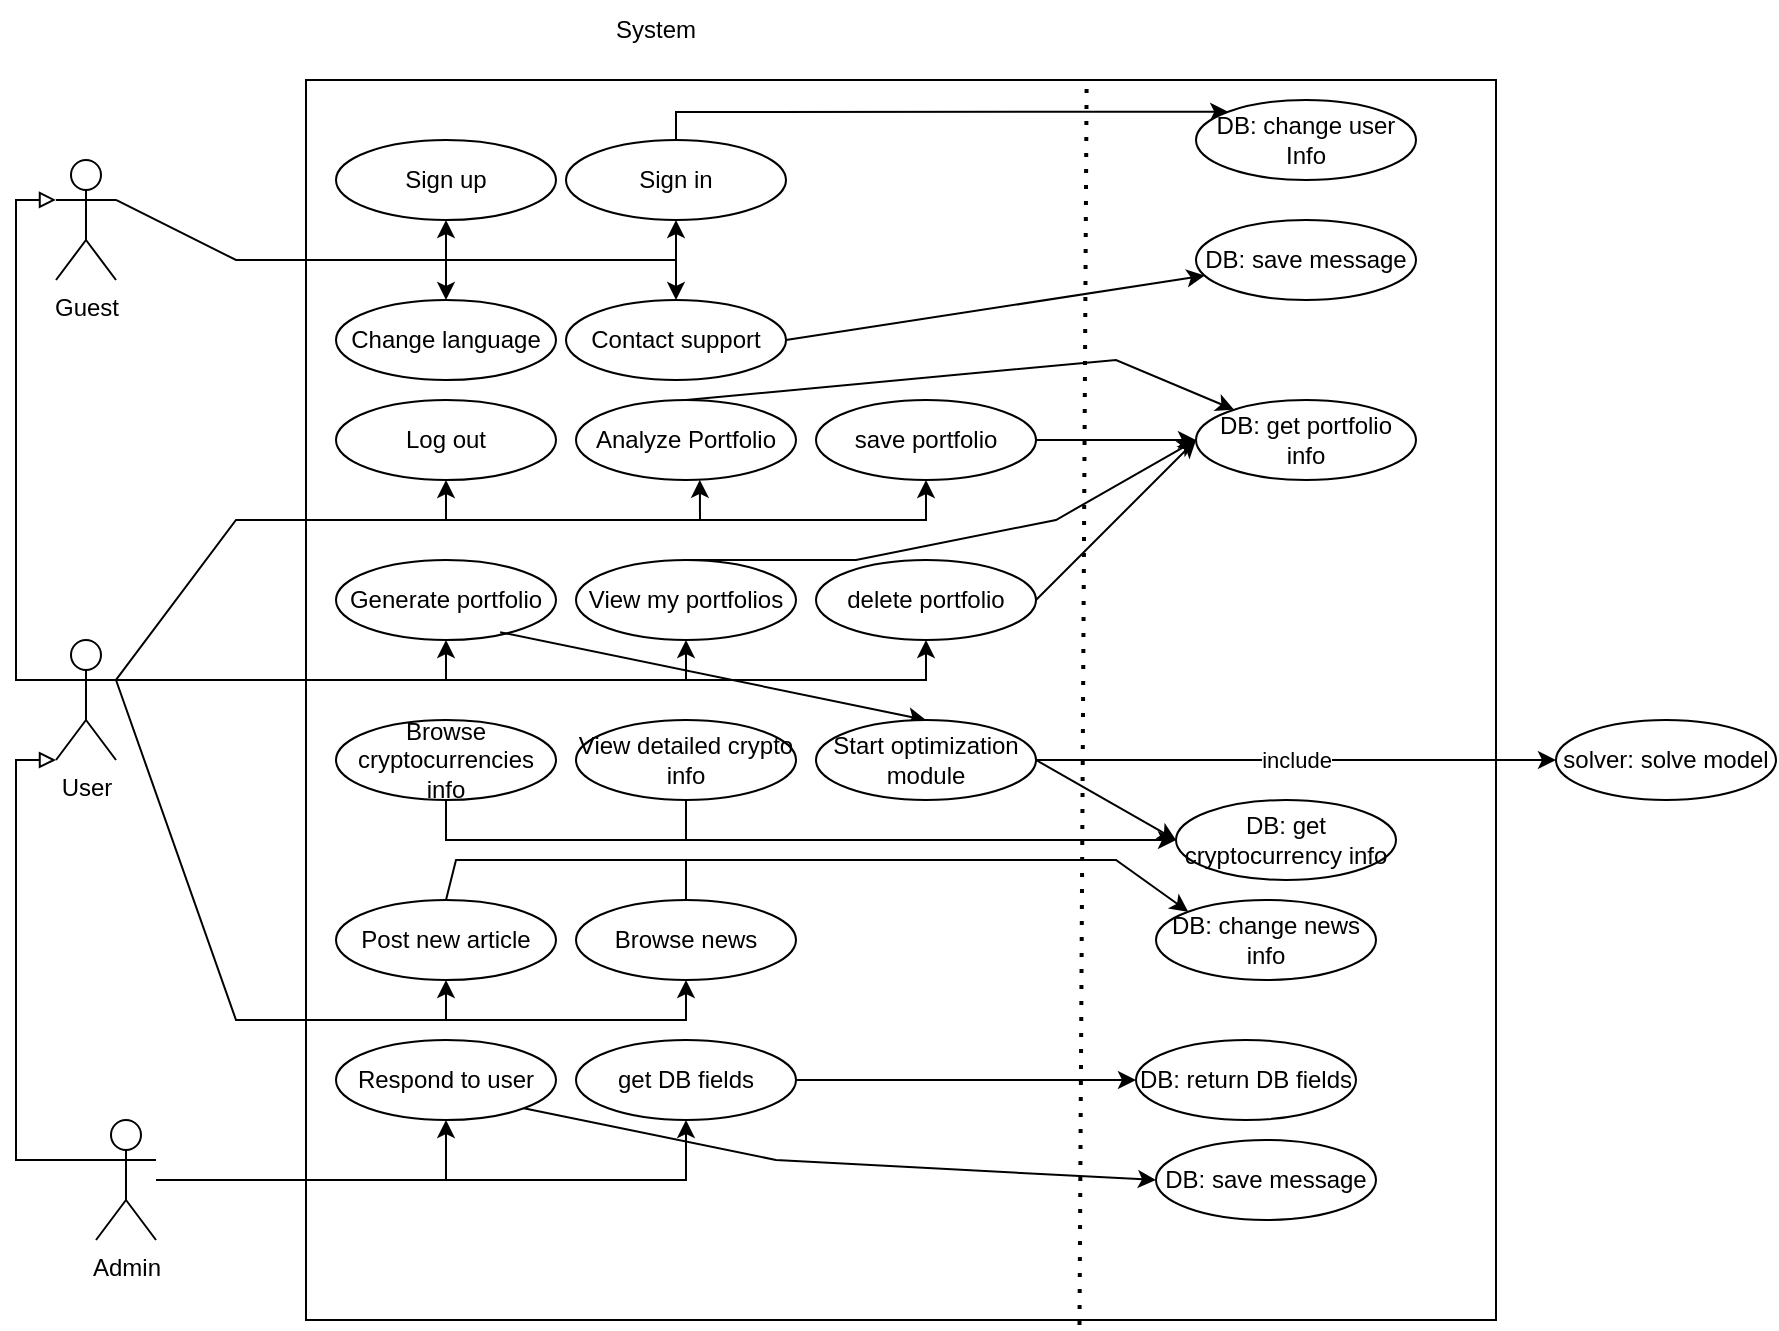 <mxfile version="28.2.5">
  <diagram name="Страница — 1" id="OvYeKo3pjxLDjuqyDmn3">
    <mxGraphModel dx="1281" dy="1739" grid="1" gridSize="10" guides="1" tooltips="1" connect="1" arrows="1" fold="1" page="1" pageScale="1" pageWidth="827" pageHeight="1169" math="0" shadow="0">
      <root>
        <mxCell id="0" />
        <mxCell id="1" parent="0" />
        <mxCell id="TBWsr7BE5B2xq9L9UYvO-1" value="Guest" style="shape=umlActor;verticalLabelPosition=bottom;verticalAlign=top;html=1;outlineConnect=0;" parent="1" vertex="1">
          <mxGeometry x="30" y="60" width="30" height="60" as="geometry" />
        </mxCell>
        <mxCell id="TBWsr7BE5B2xq9L9UYvO-4" value="User" style="shape=umlActor;verticalLabelPosition=bottom;verticalAlign=top;html=1;outlineConnect=0;" parent="1" vertex="1">
          <mxGeometry x="30" y="300" width="30" height="60" as="geometry" />
        </mxCell>
        <mxCell id="TBWsr7BE5B2xq9L9UYvO-5" value="" style="rounded=0;whiteSpace=wrap;html=1;" parent="1" vertex="1">
          <mxGeometry x="155" y="20" width="595" height="620" as="geometry" />
        </mxCell>
        <mxCell id="TBWsr7BE5B2xq9L9UYvO-7" value="Admin" style="shape=umlActor;verticalLabelPosition=bottom;verticalAlign=top;html=1;outlineConnect=0;" parent="1" vertex="1">
          <mxGeometry x="50" y="540" width="30" height="60" as="geometry" />
        </mxCell>
        <mxCell id="TBWsr7BE5B2xq9L9UYvO-8" value="System" style="text;html=1;align=center;verticalAlign=middle;whiteSpace=wrap;rounded=0;" parent="1" vertex="1">
          <mxGeometry x="300" y="-20" width="60" height="30" as="geometry" />
        </mxCell>
        <mxCell id="TBWsr7BE5B2xq9L9UYvO-9" value="Sign up" style="ellipse;whiteSpace=wrap;html=1;" parent="1" vertex="1">
          <mxGeometry x="170" y="50" width="110" height="40" as="geometry" />
        </mxCell>
        <mxCell id="TBWsr7BE5B2xq9L9UYvO-10" value="Change language" style="ellipse;whiteSpace=wrap;html=1;" parent="1" vertex="1">
          <mxGeometry x="170" y="130" width="110" height="40" as="geometry" />
        </mxCell>
        <mxCell id="TBWsr7BE5B2xq9L9UYvO-12" value="Sign in" style="ellipse;whiteSpace=wrap;html=1;" parent="1" vertex="1">
          <mxGeometry x="285" y="50" width="110" height="40" as="geometry" />
        </mxCell>
        <mxCell id="TBWsr7BE5B2xq9L9UYvO-15" style="edgeStyle=orthogonalEdgeStyle;rounded=0;orthogonalLoop=1;jettySize=auto;html=1;exitX=0;exitY=0.333;exitDx=0;exitDy=0;exitPerimeter=0;entryX=0;entryY=0.333;entryDx=0;entryDy=0;entryPerimeter=0;endArrow=block;endFill=0;" parent="1" source="TBWsr7BE5B2xq9L9UYvO-4" target="TBWsr7BE5B2xq9L9UYvO-1" edge="1">
          <mxGeometry relative="1" as="geometry" />
        </mxCell>
        <mxCell id="TBWsr7BE5B2xq9L9UYvO-18" value="Contact support" style="ellipse;whiteSpace=wrap;html=1;" parent="1" vertex="1">
          <mxGeometry x="285" y="130" width="110" height="40" as="geometry" />
        </mxCell>
        <mxCell id="TBWsr7BE5B2xq9L9UYvO-19" value="" style="endArrow=classic;html=1;rounded=0;exitX=1;exitY=0.333;exitDx=0;exitDy=0;exitPerimeter=0;entryX=0.5;entryY=1;entryDx=0;entryDy=0;" parent="1" source="TBWsr7BE5B2xq9L9UYvO-1" target="TBWsr7BE5B2xq9L9UYvO-12" edge="1">
          <mxGeometry width="50" height="50" relative="1" as="geometry">
            <mxPoint x="330" y="220" as="sourcePoint" />
            <mxPoint x="380" y="170" as="targetPoint" />
            <Array as="points">
              <mxPoint x="120" y="110" />
              <mxPoint x="340" y="110" />
            </Array>
          </mxGeometry>
        </mxCell>
        <mxCell id="TBWsr7BE5B2xq9L9UYvO-20" value="" style="endArrow=classic;html=1;rounded=0;" parent="1" target="TBWsr7BE5B2xq9L9UYvO-18" edge="1">
          <mxGeometry width="50" height="50" relative="1" as="geometry">
            <mxPoint x="340" y="110" as="sourcePoint" />
            <mxPoint x="380" y="170" as="targetPoint" />
          </mxGeometry>
        </mxCell>
        <mxCell id="TBWsr7BE5B2xq9L9UYvO-21" value="" style="endArrow=classic;html=1;rounded=0;entryX=0.5;entryY=0;entryDx=0;entryDy=0;" parent="1" target="TBWsr7BE5B2xq9L9UYvO-10" edge="1">
          <mxGeometry width="50" height="50" relative="1" as="geometry">
            <mxPoint x="225" y="110" as="sourcePoint" />
            <mxPoint x="380" y="170" as="targetPoint" />
          </mxGeometry>
        </mxCell>
        <mxCell id="TBWsr7BE5B2xq9L9UYvO-22" value="" style="endArrow=classic;html=1;rounded=0;entryX=0.5;entryY=1;entryDx=0;entryDy=0;" parent="1" target="TBWsr7BE5B2xq9L9UYvO-9" edge="1">
          <mxGeometry width="50" height="50" relative="1" as="geometry">
            <mxPoint x="225" y="110" as="sourcePoint" />
            <mxPoint x="380" y="170" as="targetPoint" />
          </mxGeometry>
        </mxCell>
        <mxCell id="TBWsr7BE5B2xq9L9UYvO-23" value="" style="endArrow=classic;html=1;rounded=0;exitX=0.5;exitY=0;exitDx=0;exitDy=0;entryX=0;entryY=0;entryDx=0;entryDy=0;" parent="1" source="TBWsr7BE5B2xq9L9UYvO-12" target="TBWsr7BE5B2xq9L9UYvO-25" edge="1">
          <mxGeometry width="50" height="50" relative="1" as="geometry">
            <mxPoint x="330" y="220" as="sourcePoint" />
            <mxPoint x="600" y="30" as="targetPoint" />
            <Array as="points">
              <mxPoint x="340" y="36" />
            </Array>
          </mxGeometry>
        </mxCell>
        <mxCell id="TBWsr7BE5B2xq9L9UYvO-25" value="DB: change user Info" style="ellipse;whiteSpace=wrap;html=1;" parent="1" vertex="1">
          <mxGeometry x="600" y="30" width="110" height="40" as="geometry" />
        </mxCell>
        <mxCell id="TBWsr7BE5B2xq9L9UYvO-27" value="" style="endArrow=classic;html=1;rounded=0;exitX=1;exitY=0.5;exitDx=0;exitDy=0;" parent="1" source="TBWsr7BE5B2xq9L9UYvO-18" target="TBWsr7BE5B2xq9L9UYvO-28" edge="1">
          <mxGeometry x="-0.001" width="50" height="50" relative="1" as="geometry">
            <mxPoint x="380" y="200" as="sourcePoint" />
            <mxPoint x="600" y="150" as="targetPoint" />
            <mxPoint as="offset" />
          </mxGeometry>
        </mxCell>
        <mxCell id="TBWsr7BE5B2xq9L9UYvO-28" value="DB: save message" style="ellipse;whiteSpace=wrap;html=1;" parent="1" vertex="1">
          <mxGeometry x="600" y="90" width="110" height="40" as="geometry" />
        </mxCell>
        <mxCell id="TBWsr7BE5B2xq9L9UYvO-29" value="Log out" style="ellipse;whiteSpace=wrap;html=1;" parent="1" vertex="1">
          <mxGeometry x="170" y="180" width="110" height="40" as="geometry" />
        </mxCell>
        <mxCell id="TBWsr7BE5B2xq9L9UYvO-32" value="Generate portfolio" style="ellipse;whiteSpace=wrap;html=1;" parent="1" vertex="1">
          <mxGeometry x="170" y="260" width="110" height="40" as="geometry" />
        </mxCell>
        <mxCell id="TBWsr7BE5B2xq9L9UYvO-33" value="Analyze Portfolio" style="ellipse;whiteSpace=wrap;html=1;" parent="1" vertex="1">
          <mxGeometry x="290" y="180" width="110" height="40" as="geometry" />
        </mxCell>
        <mxCell id="TBWsr7BE5B2xq9L9UYvO-34" value="save portfolio" style="ellipse;whiteSpace=wrap;html=1;" parent="1" vertex="1">
          <mxGeometry x="410" y="180" width="110" height="40" as="geometry" />
        </mxCell>
        <mxCell id="TBWsr7BE5B2xq9L9UYvO-35" value="delete portfolio" style="ellipse;whiteSpace=wrap;html=1;" parent="1" vertex="1">
          <mxGeometry x="410" y="260" width="110" height="40" as="geometry" />
        </mxCell>
        <mxCell id="TBWsr7BE5B2xq9L9UYvO-36" value="" style="endArrow=classic;html=1;rounded=0;exitX=1;exitY=0.5;exitDx=0;exitDy=0;" parent="1" source="TBWsr7BE5B2xq9L9UYvO-34" edge="1">
          <mxGeometry width="50" height="50" relative="1" as="geometry">
            <mxPoint x="500" y="180" as="sourcePoint" />
            <mxPoint x="600" y="200" as="targetPoint" />
          </mxGeometry>
        </mxCell>
        <mxCell id="TBWsr7BE5B2xq9L9UYvO-37" value="" style="endArrow=classic;html=1;rounded=0;exitX=1;exitY=0.5;exitDx=0;exitDy=0;" parent="1" source="TBWsr7BE5B2xq9L9UYvO-35" edge="1">
          <mxGeometry width="50" height="50" relative="1" as="geometry">
            <mxPoint x="500" y="180" as="sourcePoint" />
            <mxPoint x="600" y="200" as="targetPoint" />
          </mxGeometry>
        </mxCell>
        <mxCell id="TBWsr7BE5B2xq9L9UYvO-38" value="DB: get portfolio info" style="ellipse;whiteSpace=wrap;html=1;" parent="1" vertex="1">
          <mxGeometry x="600" y="180" width="110" height="40" as="geometry" />
        </mxCell>
        <mxCell id="TBWsr7BE5B2xq9L9UYvO-39" value="View my portfolios" style="ellipse;whiteSpace=wrap;html=1;" parent="1" vertex="1">
          <mxGeometry x="290" y="260" width="110" height="40" as="geometry" />
        </mxCell>
        <mxCell id="TBWsr7BE5B2xq9L9UYvO-40" value="" style="endArrow=classic;html=1;rounded=0;exitX=0.5;exitY=0;exitDx=0;exitDy=0;entryX=0;entryY=0.5;entryDx=0;entryDy=0;" parent="1" source="TBWsr7BE5B2xq9L9UYvO-39" target="TBWsr7BE5B2xq9L9UYvO-38" edge="1">
          <mxGeometry width="50" height="50" relative="1" as="geometry">
            <mxPoint x="330" y="300" as="sourcePoint" />
            <mxPoint x="380" y="250" as="targetPoint" />
            <Array as="points">
              <mxPoint x="430" y="260" />
              <mxPoint x="530" y="240" />
            </Array>
          </mxGeometry>
        </mxCell>
        <mxCell id="TBWsr7BE5B2xq9L9UYvO-41" value="" style="endArrow=classic;html=1;rounded=0;exitX=1;exitY=0.333;exitDx=0;exitDy=0;exitPerimeter=0;entryX=0.5;entryY=1;entryDx=0;entryDy=0;" parent="1" source="TBWsr7BE5B2xq9L9UYvO-4" target="TBWsr7BE5B2xq9L9UYvO-34" edge="1">
          <mxGeometry width="50" height="50" relative="1" as="geometry">
            <mxPoint x="330" y="300" as="sourcePoint" />
            <mxPoint x="380" y="250" as="targetPoint" />
            <Array as="points">
              <mxPoint x="120" y="240" />
              <mxPoint x="465" y="240" />
            </Array>
          </mxGeometry>
        </mxCell>
        <mxCell id="TBWsr7BE5B2xq9L9UYvO-42" value="" style="endArrow=classic;html=1;rounded=0;exitX=0.5;exitY=0;exitDx=0;exitDy=0;" parent="1" source="TBWsr7BE5B2xq9L9UYvO-33" target="TBWsr7BE5B2xq9L9UYvO-38" edge="1">
          <mxGeometry width="50" height="50" relative="1" as="geometry">
            <mxPoint x="330" y="260" as="sourcePoint" />
            <mxPoint x="380" y="210" as="targetPoint" />
            <Array as="points">
              <mxPoint x="560" y="160" />
            </Array>
          </mxGeometry>
        </mxCell>
        <mxCell id="TBWsr7BE5B2xq9L9UYvO-43" value="" style="endArrow=classic;html=1;rounded=0;entryX=0.5;entryY=1;entryDx=0;entryDy=0;" parent="1" target="TBWsr7BE5B2xq9L9UYvO-29" edge="1">
          <mxGeometry width="50" height="50" relative="1" as="geometry">
            <mxPoint x="225" y="240" as="sourcePoint" />
            <mxPoint x="380" y="210" as="targetPoint" />
          </mxGeometry>
        </mxCell>
        <mxCell id="TBWsr7BE5B2xq9L9UYvO-45" value="" style="endArrow=classic;html=1;rounded=0;entryX=0.563;entryY=0.998;entryDx=0;entryDy=0;entryPerimeter=0;" parent="1" target="TBWsr7BE5B2xq9L9UYvO-33" edge="1">
          <mxGeometry width="50" height="50" relative="1" as="geometry">
            <mxPoint x="352" y="240" as="sourcePoint" />
            <mxPoint x="380" y="210" as="targetPoint" />
          </mxGeometry>
        </mxCell>
        <mxCell id="TBWsr7BE5B2xq9L9UYvO-46" value="" style="endArrow=classic;html=1;rounded=0;exitX=1;exitY=0.333;exitDx=0;exitDy=0;exitPerimeter=0;entryX=0.5;entryY=1;entryDx=0;entryDy=0;" parent="1" source="TBWsr7BE5B2xq9L9UYvO-4" target="TBWsr7BE5B2xq9L9UYvO-35" edge="1">
          <mxGeometry width="50" height="50" relative="1" as="geometry">
            <mxPoint x="330" y="260" as="sourcePoint" />
            <mxPoint x="380" y="210" as="targetPoint" />
            <Array as="points">
              <mxPoint x="465" y="320" />
            </Array>
          </mxGeometry>
        </mxCell>
        <mxCell id="TBWsr7BE5B2xq9L9UYvO-47" value="" style="endArrow=classic;html=1;rounded=0;entryX=0.5;entryY=1;entryDx=0;entryDy=0;" parent="1" target="TBWsr7BE5B2xq9L9UYvO-39" edge="1">
          <mxGeometry width="50" height="50" relative="1" as="geometry">
            <mxPoint x="345" y="320" as="sourcePoint" />
            <mxPoint x="380" y="210" as="targetPoint" />
          </mxGeometry>
        </mxCell>
        <mxCell id="TBWsr7BE5B2xq9L9UYvO-48" value="" style="endArrow=classic;html=1;rounded=0;entryX=0.5;entryY=1;entryDx=0;entryDy=0;" parent="1" target="TBWsr7BE5B2xq9L9UYvO-32" edge="1">
          <mxGeometry width="50" height="50" relative="1" as="geometry">
            <mxPoint x="225" y="320" as="sourcePoint" />
            <mxPoint x="380" y="210" as="targetPoint" />
          </mxGeometry>
        </mxCell>
        <mxCell id="TBWsr7BE5B2xq9L9UYvO-49" value="" style="endArrow=classic;html=1;rounded=0;exitX=0.746;exitY=0.902;exitDx=0;exitDy=0;exitPerimeter=0;entryX=0.5;entryY=0;entryDx=0;entryDy=0;" parent="1" source="TBWsr7BE5B2xq9L9UYvO-32" target="TBWsr7BE5B2xq9L9UYvO-51" edge="1">
          <mxGeometry width="50" height="50" relative="1" as="geometry">
            <mxPoint x="330" y="330" as="sourcePoint" />
            <mxPoint x="380" y="280" as="targetPoint" />
          </mxGeometry>
        </mxCell>
        <mxCell id="TBWsr7BE5B2xq9L9UYvO-51" value="Start optimization module" style="ellipse;whiteSpace=wrap;html=1;" parent="1" vertex="1">
          <mxGeometry x="410" y="340" width="110" height="40" as="geometry" />
        </mxCell>
        <mxCell id="TBWsr7BE5B2xq9L9UYvO-53" value="solver: solve model" style="ellipse;whiteSpace=wrap;html=1;" parent="1" vertex="1">
          <mxGeometry x="780" y="340" width="110" height="40" as="geometry" />
        </mxCell>
        <mxCell id="TBWsr7BE5B2xq9L9UYvO-54" value="" style="endArrow=classic;html=1;rounded=0;exitX=1;exitY=0.5;exitDx=0;exitDy=0;entryX=0;entryY=0.5;entryDx=0;entryDy=0;" parent="1" source="TBWsr7BE5B2xq9L9UYvO-51" target="TBWsr7BE5B2xq9L9UYvO-62" edge="1">
          <mxGeometry x="0.102" y="-2" width="50" height="50" relative="1" as="geometry">
            <mxPoint x="510" y="320" as="sourcePoint" />
            <mxPoint x="590" y="285" as="targetPoint" />
            <mxPoint as="offset" />
          </mxGeometry>
        </mxCell>
        <mxCell id="TBWsr7BE5B2xq9L9UYvO-55" value="include" style="endArrow=classic;html=1;rounded=0;exitX=1;exitY=0.5;exitDx=0;exitDy=0;entryX=0;entryY=0.5;entryDx=0;entryDy=0;" parent="1" source="TBWsr7BE5B2xq9L9UYvO-51" target="TBWsr7BE5B2xq9L9UYvO-53" edge="1">
          <mxGeometry width="50" height="50" relative="1" as="geometry">
            <mxPoint x="510" y="320" as="sourcePoint" />
            <mxPoint x="560" y="270" as="targetPoint" />
          </mxGeometry>
        </mxCell>
        <mxCell id="TBWsr7BE5B2xq9L9UYvO-63" value="" style="edgeStyle=orthogonalEdgeStyle;rounded=0;orthogonalLoop=1;jettySize=auto;html=1;exitX=0.5;exitY=1;exitDx=0;exitDy=0;entryX=0;entryY=0.5;entryDx=0;entryDy=0;" parent="1" source="TBWsr7BE5B2xq9L9UYvO-57" target="TBWsr7BE5B2xq9L9UYvO-62" edge="1">
          <mxGeometry relative="1" as="geometry" />
        </mxCell>
        <mxCell id="TBWsr7BE5B2xq9L9UYvO-57" value="Browse cryptocurrencies info" style="ellipse;whiteSpace=wrap;html=1;" parent="1" vertex="1">
          <mxGeometry x="170" y="340" width="110" height="40" as="geometry" />
        </mxCell>
        <mxCell id="TBWsr7BE5B2xq9L9UYvO-58" value="View detailed crypto info" style="ellipse;whiteSpace=wrap;html=1;" parent="1" vertex="1">
          <mxGeometry x="290" y="340" width="110" height="40" as="geometry" />
        </mxCell>
        <mxCell id="TBWsr7BE5B2xq9L9UYvO-62" value="DB: get cryptocurrency info" style="ellipse;whiteSpace=wrap;html=1;" parent="1" vertex="1">
          <mxGeometry x="590" y="380" width="110" height="40" as="geometry" />
        </mxCell>
        <mxCell id="TBWsr7BE5B2xq9L9UYvO-64" value="" style="endArrow=none;html=1;rounded=0;exitX=0.5;exitY=1;exitDx=0;exitDy=0;" parent="1" source="TBWsr7BE5B2xq9L9UYvO-58" edge="1">
          <mxGeometry width="50" height="50" relative="1" as="geometry">
            <mxPoint x="350" y="390" as="sourcePoint" />
            <mxPoint x="345" y="400" as="targetPoint" />
          </mxGeometry>
        </mxCell>
        <mxCell id="TBWsr7BE5B2xq9L9UYvO-66" value="Browse news" style="ellipse;whiteSpace=wrap;html=1;" parent="1" vertex="1">
          <mxGeometry x="290" y="430" width="110" height="40" as="geometry" />
        </mxCell>
        <mxCell id="TBWsr7BE5B2xq9L9UYvO-67" value="Post new article" style="ellipse;whiteSpace=wrap;html=1;" parent="1" vertex="1">
          <mxGeometry x="170" y="430" width="110" height="40" as="geometry" />
        </mxCell>
        <mxCell id="TBWsr7BE5B2xq9L9UYvO-68" value="" style="endArrow=classic;html=1;rounded=0;entryX=0.5;entryY=1;entryDx=0;entryDy=0;" parent="1" target="TBWsr7BE5B2xq9L9UYvO-66" edge="1">
          <mxGeometry width="50" height="50" relative="1" as="geometry">
            <mxPoint x="60" y="320" as="sourcePoint" />
            <mxPoint x="400" y="340" as="targetPoint" />
            <Array as="points">
              <mxPoint x="120" y="490" />
              <mxPoint x="345" y="490" />
            </Array>
          </mxGeometry>
        </mxCell>
        <mxCell id="TBWsr7BE5B2xq9L9UYvO-70" value="" style="endArrow=classic;html=1;rounded=0;entryX=0.5;entryY=1;entryDx=0;entryDy=0;" parent="1" target="TBWsr7BE5B2xq9L9UYvO-67" edge="1">
          <mxGeometry width="50" height="50" relative="1" as="geometry">
            <mxPoint x="225" y="490" as="sourcePoint" />
            <mxPoint x="400" y="340" as="targetPoint" />
          </mxGeometry>
        </mxCell>
        <mxCell id="TBWsr7BE5B2xq9L9UYvO-71" value="" style="endArrow=classic;html=1;rounded=0;exitX=0.5;exitY=0;exitDx=0;exitDy=0;entryX=0;entryY=0;entryDx=0;entryDy=0;" parent="1" source="TBWsr7BE5B2xq9L9UYvO-67" target="TBWsr7BE5B2xq9L9UYvO-72" edge="1">
          <mxGeometry width="50" height="50" relative="1" as="geometry">
            <mxPoint x="350" y="390" as="sourcePoint" />
            <mxPoint x="570" y="440" as="targetPoint" />
            <Array as="points">
              <mxPoint x="230" y="410" />
              <mxPoint x="560" y="410" />
            </Array>
          </mxGeometry>
        </mxCell>
        <mxCell id="TBWsr7BE5B2xq9L9UYvO-72" value="DB: change news info" style="ellipse;whiteSpace=wrap;html=1;" parent="1" vertex="1">
          <mxGeometry x="580" y="430" width="110" height="40" as="geometry" />
        </mxCell>
        <mxCell id="TBWsr7BE5B2xq9L9UYvO-73" value="" style="endArrow=none;html=1;rounded=0;exitX=0.5;exitY=0;exitDx=0;exitDy=0;" parent="1" source="TBWsr7BE5B2xq9L9UYvO-66" edge="1">
          <mxGeometry width="50" height="50" relative="1" as="geometry">
            <mxPoint x="350" y="390" as="sourcePoint" />
            <mxPoint x="345" y="410" as="targetPoint" />
          </mxGeometry>
        </mxCell>
        <mxCell id="TBWsr7BE5B2xq9L9UYvO-76" value="Respond to user" style="ellipse;whiteSpace=wrap;html=1;" parent="1" vertex="1">
          <mxGeometry x="170" y="500" width="110" height="40" as="geometry" />
        </mxCell>
        <mxCell id="TBWsr7BE5B2xq9L9UYvO-81" style="edgeStyle=orthogonalEdgeStyle;rounded=0;orthogonalLoop=1;jettySize=auto;html=1;exitX=1;exitY=0.5;exitDx=0;exitDy=0;entryX=0;entryY=0.5;entryDx=0;entryDy=0;" parent="1" source="TBWsr7BE5B2xq9L9UYvO-77" target="TBWsr7BE5B2xq9L9UYvO-82" edge="1">
          <mxGeometry relative="1" as="geometry">
            <mxPoint x="570" y="520.069" as="targetPoint" />
          </mxGeometry>
        </mxCell>
        <mxCell id="TBWsr7BE5B2xq9L9UYvO-77" value="get DB fields" style="ellipse;whiteSpace=wrap;html=1;" parent="1" vertex="1">
          <mxGeometry x="290" y="500" width="110" height="40" as="geometry" />
        </mxCell>
        <mxCell id="TBWsr7BE5B2xq9L9UYvO-78" value="" style="endArrow=classic;html=1;rounded=0;entryX=0.5;entryY=1;entryDx=0;entryDy=0;" parent="1" source="TBWsr7BE5B2xq9L9UYvO-7" target="TBWsr7BE5B2xq9L9UYvO-77" edge="1">
          <mxGeometry width="50" height="50" relative="1" as="geometry">
            <mxPoint x="290" y="470" as="sourcePoint" />
            <mxPoint x="340" y="420" as="targetPoint" />
            <Array as="points">
              <mxPoint x="345" y="570" />
            </Array>
          </mxGeometry>
        </mxCell>
        <mxCell id="TBWsr7BE5B2xq9L9UYvO-79" value="" style="endArrow=classic;html=1;rounded=0;" parent="1" target="TBWsr7BE5B2xq9L9UYvO-76" edge="1">
          <mxGeometry width="50" height="50" relative="1" as="geometry">
            <mxPoint x="225" y="570" as="sourcePoint" />
            <mxPoint x="340" y="420" as="targetPoint" />
          </mxGeometry>
        </mxCell>
        <mxCell id="TBWsr7BE5B2xq9L9UYvO-80" value="" style="endArrow=classic;html=1;rounded=0;exitX=1;exitY=1;exitDx=0;exitDy=0;entryX=0;entryY=0.5;entryDx=0;entryDy=0;" parent="1" source="TBWsr7BE5B2xq9L9UYvO-76" target="TBWsr7BE5B2xq9L9UYvO-83" edge="1">
          <mxGeometry width="50" height="50" relative="1" as="geometry">
            <mxPoint x="340" y="520" as="sourcePoint" />
            <mxPoint x="600" y="600" as="targetPoint" />
            <Array as="points">
              <mxPoint x="390" y="560" />
            </Array>
          </mxGeometry>
        </mxCell>
        <mxCell id="TBWsr7BE5B2xq9L9UYvO-82" value="DB: return DB fields" style="ellipse;whiteSpace=wrap;html=1;" parent="1" vertex="1">
          <mxGeometry x="570" y="500" width="110" height="40" as="geometry" />
        </mxCell>
        <mxCell id="TBWsr7BE5B2xq9L9UYvO-83" value="DB: save message" style="ellipse;whiteSpace=wrap;html=1;" parent="1" vertex="1">
          <mxGeometry x="580" y="550" width="110" height="40" as="geometry" />
        </mxCell>
        <mxCell id="TBWsr7BE5B2xq9L9UYvO-85" value="" style="endArrow=block;html=1;rounded=0;exitX=0;exitY=0.333;exitDx=0;exitDy=0;exitPerimeter=0;entryX=0;entryY=1;entryDx=0;entryDy=0;entryPerimeter=0;endFill=0;" parent="1" source="TBWsr7BE5B2xq9L9UYvO-7" target="TBWsr7BE5B2xq9L9UYvO-4" edge="1">
          <mxGeometry width="50" height="50" relative="1" as="geometry">
            <mxPoint x="370" y="320" as="sourcePoint" />
            <mxPoint x="420" y="270" as="targetPoint" />
            <Array as="points">
              <mxPoint x="10" y="560" />
              <mxPoint x="10" y="360" />
            </Array>
          </mxGeometry>
        </mxCell>
        <mxCell id="TBWsr7BE5B2xq9L9UYvO-86" value="" style="endArrow=none;dashed=1;html=1;dashPattern=1 3;strokeWidth=2;rounded=0;entryX=0.656;entryY=-0.001;entryDx=0;entryDy=0;entryPerimeter=0;exitX=0.65;exitY=1.004;exitDx=0;exitDy=0;exitPerimeter=0;" parent="1" source="TBWsr7BE5B2xq9L9UYvO-5" target="TBWsr7BE5B2xq9L9UYvO-5" edge="1">
          <mxGeometry width="50" height="50" relative="1" as="geometry">
            <mxPoint x="420" y="260" as="sourcePoint" />
            <mxPoint x="470" y="210" as="targetPoint" />
          </mxGeometry>
        </mxCell>
      </root>
    </mxGraphModel>
  </diagram>
</mxfile>
